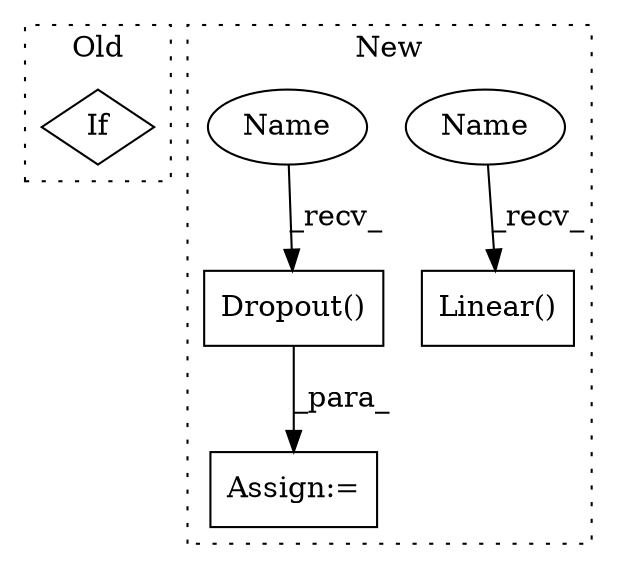 digraph G {
subgraph cluster0 {
1 [label="If" a="96" s="5576,5593" l="3,14" shape="diamond"];
label = "Old";
style="dotted";
}
subgraph cluster1 {
2 [label="Dropout()" a="75" s="4318,4332" l="11,1" shape="box"];
3 [label="Assign:=" a="68" s="4219" l="3" shape="box"];
4 [label="Linear()" a="75" s="4116,4144" l="10,1" shape="box"];
5 [label="Name" a="87" s="4116" l="2" shape="ellipse"];
6 [label="Name" a="87" s="4318" l="2" shape="ellipse"];
label = "New";
style="dotted";
}
2 -> 3 [label="_para_"];
5 -> 4 [label="_recv_"];
6 -> 2 [label="_recv_"];
}